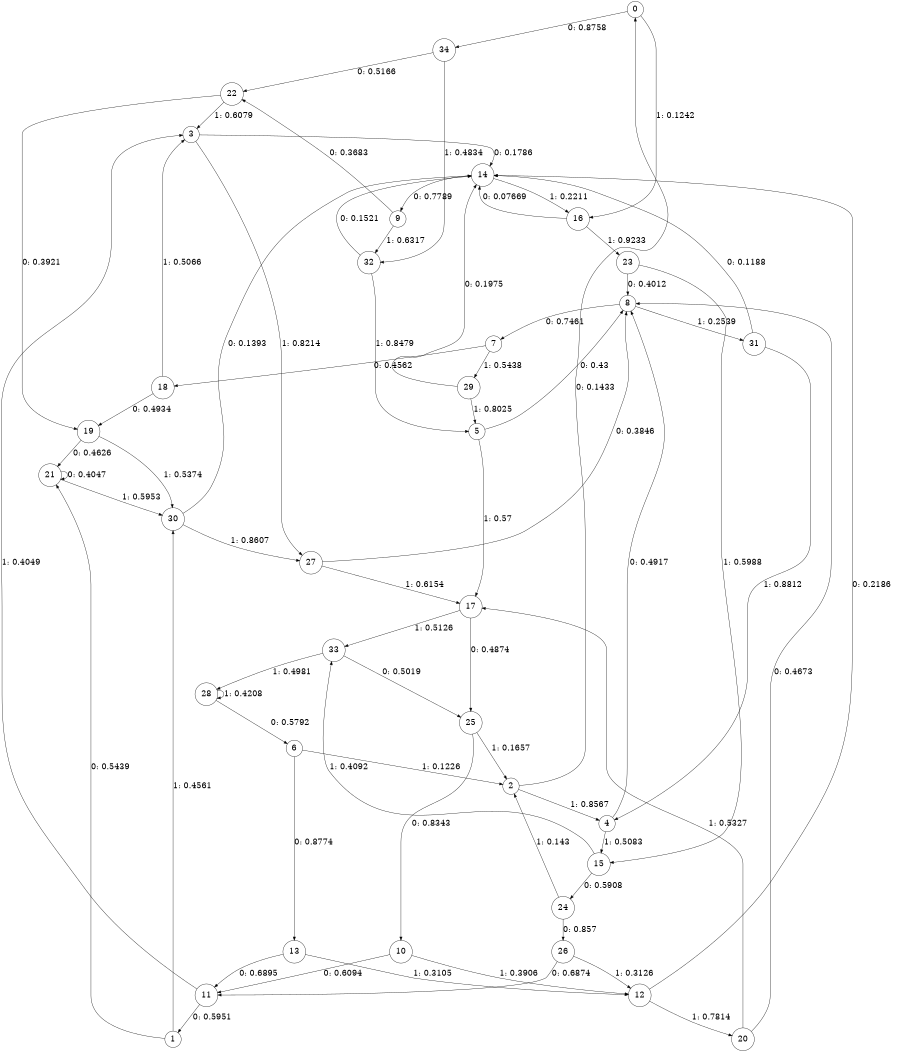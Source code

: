 digraph "ch2randomL7" {
size = "6,8.5";
ratio = "fill";
node [shape = circle];
node [fontsize = 24];
edge [fontsize = 24];
0 -> 34 [label = "0: 0.8758   "];
0 -> 16 [label = "1: 0.1242   "];
1 -> 21 [label = "0: 0.5439   "];
1 -> 30 [label = "1: 0.4561   "];
2 -> 0 [label = "0: 0.1433   "];
2 -> 4 [label = "1: 0.8567   "];
3 -> 14 [label = "0: 0.1786   "];
3 -> 27 [label = "1: 0.8214   "];
4 -> 8 [label = "0: 0.4917   "];
4 -> 15 [label = "1: 0.5083   "];
5 -> 8 [label = "0: 0.43     "];
5 -> 17 [label = "1: 0.57     "];
6 -> 13 [label = "0: 0.8774   "];
6 -> 2 [label = "1: 0.1226   "];
7 -> 18 [label = "0: 0.4562   "];
7 -> 29 [label = "1: 0.5438   "];
8 -> 7 [label = "0: 0.7461   "];
8 -> 31 [label = "1: 0.2539   "];
9 -> 22 [label = "0: 0.3683   "];
9 -> 32 [label = "1: 0.6317   "];
10 -> 11 [label = "0: 0.6094   "];
10 -> 12 [label = "1: 0.3906   "];
11 -> 1 [label = "0: 0.5951   "];
11 -> 3 [label = "1: 0.4049   "];
12 -> 14 [label = "0: 0.2186   "];
12 -> 20 [label = "1: 0.7814   "];
13 -> 11 [label = "0: 0.6895   "];
13 -> 12 [label = "1: 0.3105   "];
14 -> 9 [label = "0: 0.7789   "];
14 -> 16 [label = "1: 0.2211   "];
15 -> 24 [label = "0: 0.5908   "];
15 -> 33 [label = "1: 0.4092   "];
16 -> 14 [label = "0: 0.07669  "];
16 -> 23 [label = "1: 0.9233   "];
17 -> 25 [label = "0: 0.4874   "];
17 -> 33 [label = "1: 0.5126   "];
18 -> 19 [label = "0: 0.4934   "];
18 -> 3 [label = "1: 0.5066   "];
19 -> 21 [label = "0: 0.4626   "];
19 -> 30 [label = "1: 0.5374   "];
20 -> 8 [label = "0: 0.4673   "];
20 -> 17 [label = "1: 0.5327   "];
21 -> 21 [label = "0: 0.4047   "];
21 -> 30 [label = "1: 0.5953   "];
22 -> 19 [label = "0: 0.3921   "];
22 -> 3 [label = "1: 0.6079   "];
23 -> 8 [label = "0: 0.4012   "];
23 -> 15 [label = "1: 0.5988   "];
24 -> 26 [label = "0: 0.857    "];
24 -> 2 [label = "1: 0.143    "];
25 -> 10 [label = "0: 0.8343   "];
25 -> 2 [label = "1: 0.1657   "];
26 -> 11 [label = "0: 0.6874   "];
26 -> 12 [label = "1: 0.3126   "];
27 -> 8 [label = "0: 0.3846   "];
27 -> 17 [label = "1: 0.6154   "];
28 -> 6 [label = "0: 0.5792   "];
28 -> 28 [label = "1: 0.4208   "];
29 -> 14 [label = "0: 0.1975   "];
29 -> 5 [label = "1: 0.8025   "];
30 -> 14 [label = "0: 0.1393   "];
30 -> 27 [label = "1: 0.8607   "];
31 -> 14 [label = "0: 0.1188   "];
31 -> 4 [label = "1: 0.8812   "];
32 -> 14 [label = "0: 0.1521   "];
32 -> 5 [label = "1: 0.8479   "];
33 -> 25 [label = "0: 0.5019   "];
33 -> 28 [label = "1: 0.4981   "];
34 -> 22 [label = "0: 0.5166   "];
34 -> 32 [label = "1: 0.4834   "];
}